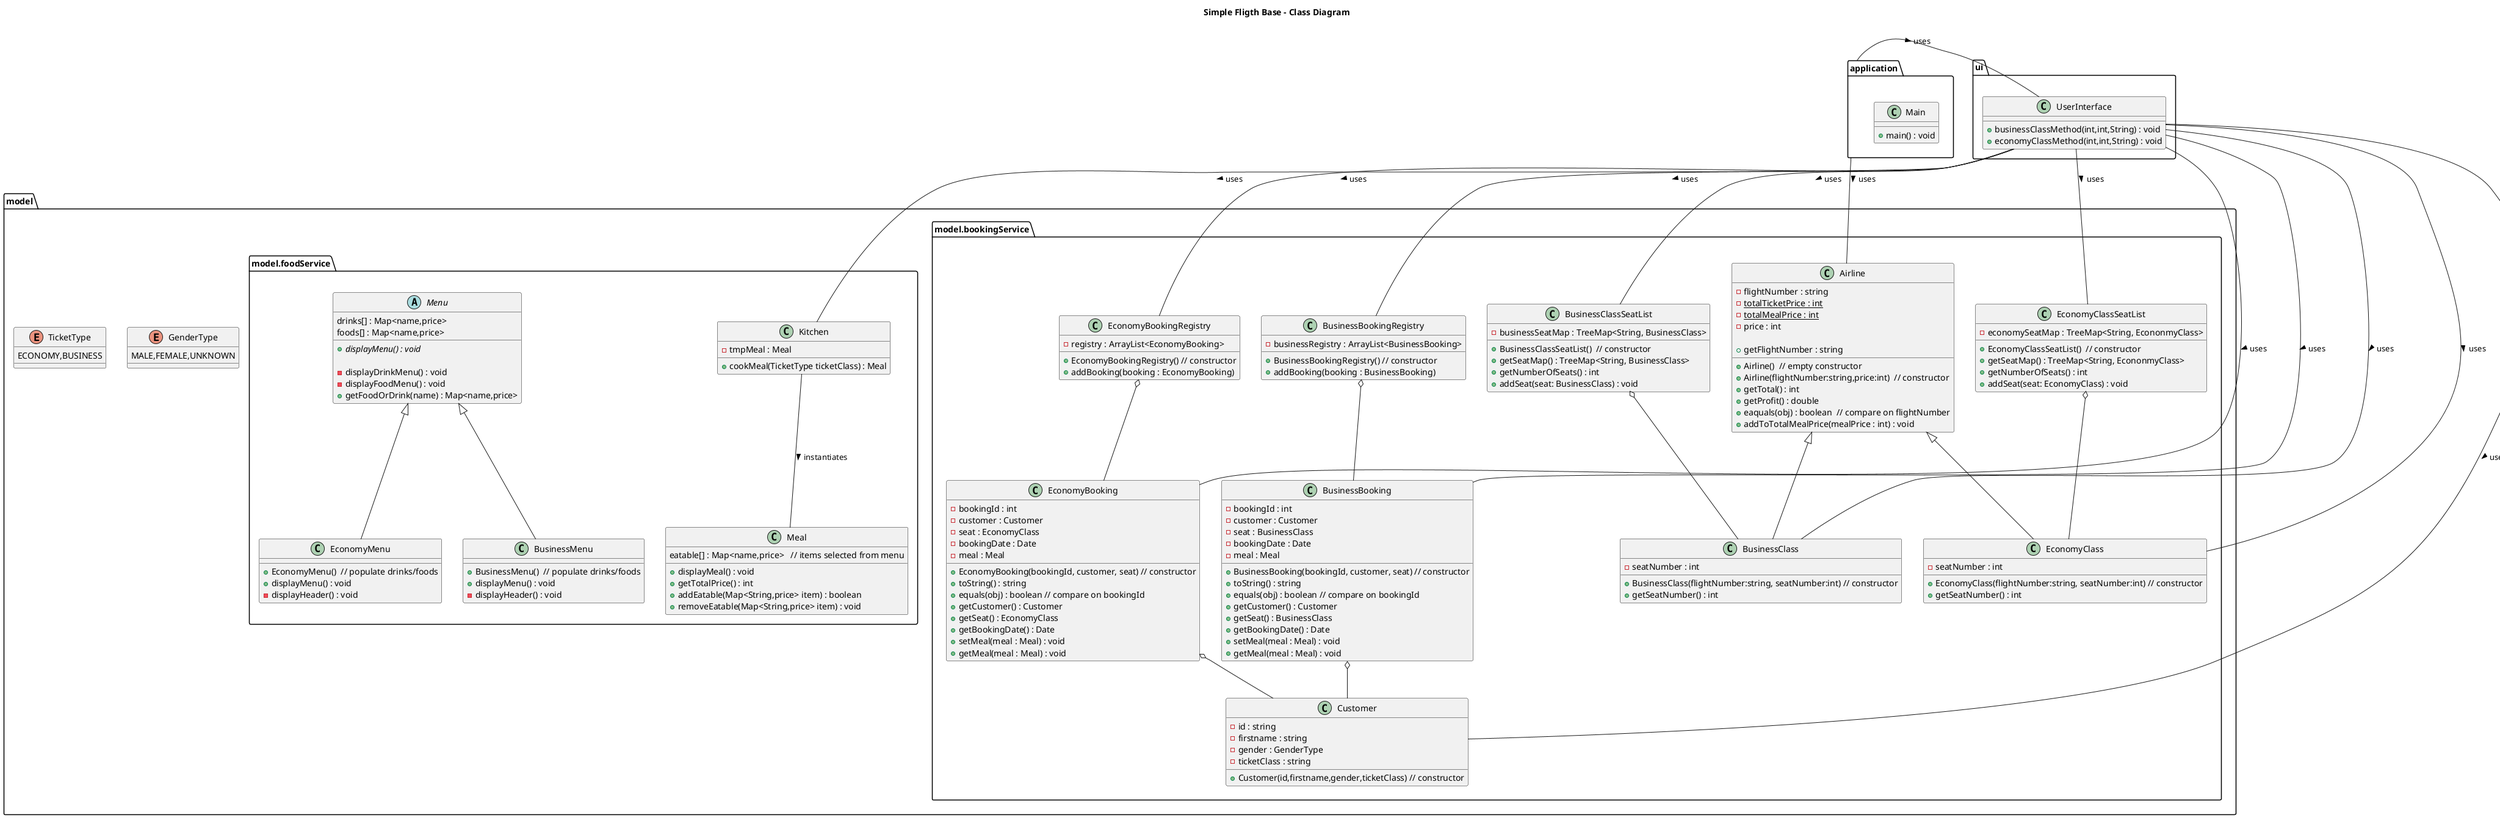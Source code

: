 @startuml

' settings
' --------------------------------------------
' skinparam classAttributeIconSize 0

title Simple Fligth Base - Class Diagram

' define packages/namespaces and/or classes
' note:  may contain internal relations
' -----------------------------------------


' --- Application/UI

package "application" as appl {

class "Main" as main {
      + main() : void
  }
}

package ui {

class "UserInterface" as uiIf {
      + businessClassMethod(int,int,String) : void
      + economyClassMethod(int,int,String) : void      
  }

}

package "model" as model {

enum GenderType {
     MALE,FEMALE,UNKNOWN
}

enum TicketType {
     ECONOMY,BUSINESS
}

package "model.foodService"  as food {

class "Kitchen" as kitchen {
      - tmpMeal : Meal

      +cookMeal(TicketType ticketClass) : Meal
  }

class "Meal" as meal {
      eatable[] : Map<name,price>   // items selected from menu
      + displayMeal() : void
      + getTotalPrice() : int
      + addEatable(Map<String,price> item) : boolean
      + removeEatable(Map<String,price> item) : void
}

abstract class "Menu" as menu {
      drinks[] : Map<name,price>
      foods[] : Map<name,price>

      +  {abstract} displayMenu() : void

      - displayDrinkMenu() : void
      - displayFoodMenu() : void
      +  getFoodOrDrink(name) : Map<name,price>
  }

class "EconomyMenu" as eMenu {
      + EconomyMenu()  // populate drinks/foods
      +  displayMenu() : void
      - displayHeader() : void
  }

class "BusinessMenu" as bMenu {
      + BusinessMenu()  // populate drinks/foods
      +  displayMenu() : void
      - displayHeader() : void

  }

' - package interanal relations 
menu <|-down- bMenu 
menu <|-down- eMenu 
kitchen -down- meal : > instantiates

}  /' end package foodService '/

package "model.bookingService" as booking {


together {    /' control layout '/
class "BusinessBooking" as bBook {
      - bookingId : int
      - customer : Customer
      - seat : BusinessClass
      - bookingDate : Date
      - meal : Meal

      + BusinessBooking(bookingId, customer, seat) // constructor
      + toString() : string
      + equals(obj) : boolean // compare on bookingId
      + getCustomer() : Customer
      + getSeat() : BusinessClass
      + getBookingDate() : Date
      + setMeal(meal : Meal) : void
      + getMeal(meal : Meal) : void
  }

class "BusinessBookingRegistry" as bBookReg {
      - businessRegistry : ArrayList<BusinessBooking>

      + BusinessBookingRegistry() // constructor
      + addBooking(booking : BusinessBooking)
  }

bBookReg o-down- bBook

class "EconomyBooking" as eBook {
      - bookingId : int
      - customer : Customer
      - seat : EconomyClass
      - bookingDate : Date
      - meal : Meal
      
      + EconomyBooking(bookingId, customer, seat) // constructor
      + toString() : string
      + equals(obj) : boolean // compare on bookingId
      + getCustomer() : Customer
      + getSeat() : EconomyClass
      + getBookingDate() : Date
      + setMeal(meal : Meal) : void
      + getMeal(meal : Meal) : void
  }

class "EconomyBookingRegistry" as eBookReg {
      - registry : ArrayList<EconomyBooking>

      + EconomyBookingRegistry() // constructor
      + addBooking(booking : EconomyBooking)

  }

eBookReg o-down- eBook



class "Customer" as customer {
      - id : string
      - firstname : string
      - gender : GenderType
      - ticketClass : string

      + Customer(id,firstname,gender,ticketClass) // constructor
  }

bBook o-down- customer
eBook o-down- customer

}  /' end together '/


together {    /' control layout '/
class "Airline" as airline {
      - flightNumber : string
      - {static} totalTicketPrice : int
      - {static} totalMealPrice : int
      - price : int

      + Airline()  // empty constructor
      + Airline(flightNumber:string,price:int)  // constructor
      + getFlightNumber : string
      + getTotal() : int
      + getProfit() : double
      + eaquals(obj) : boolean  // compare on flightNumber
      + addToTotalMealPrice(mealPrice : int) : void
  }

class "EconomyClass" as eClass {
      - seatNumber : int

      + EconomyClass(flightNumber:string, seatNumber:int) // constructor
      + getSeatNumber() : int
  }

class "BusinessClass" as bClass {
      - seatNumber : int

      + BusinessClass(flightNumber:string, seatNumber:int) // constructor
      + getSeatNumber() : int

  }

airline <|-down- eClass
airline <|--down bClass

class "BusinessClassSeatList" as bSeat {
      - businessSeatMap : TreeMap<String, BusinessClass>

      + BusinessClassSeatList()  // constructor
      + getSeatMap() : TreeMap<String, BusinessClass>
      + getNumberOfSeats() : int
      + addSeat(seat: BusinessClass) : void

  }

bSeat o-down- bClass

class "EconomyClassSeatList" as eSeat {
      - economySeatMap : TreeMap<String, EcononmyClass>

      + EconomyClassSeatList()  // constructor
      + getSeatMap() : TreeMap<String, EcononmyClass>
      + getNumberOfSeats() : int
      + addSeat(seat: EconomyClass) : void
}

eSeat o-down- eClass
}  /' end together '/

}   /' end package bookingService '/

}   /' end package model '/


' define relations between packages/interfaces
' --------------------------------------------
appl -right- uiIf : > uses
appl -- airline : > uses

uiIf -- kitchen : > uses
uiIf -- customer : > uses

uiIf -- bSeat : > uses
uiIf -- bBook : > uses
uiIf -- bBookReg : > uses
uiIf -- bClass : > uses

uiIf -- eSeat : > uses
uiIf -- eBook : > uses
uiIf -- eBookReg : > uses
uiIf -- eClass : > uses

' define relations that control generated image layout
' ----------------------------------------------------
uiIf -[hidden]- eBookReg


@enduml
